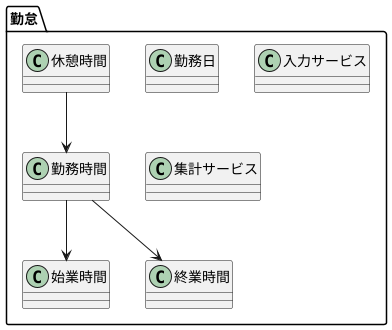 @startuml
package 勤怠 {
  class 勤務日 {
   }
  class 始業時間 {
    }
  class 終業時間 {
    }
  class 入力サービス {
    }
  class 集計サービス {
    }
  class 勤務時間 {
    }
  class 終業時間 {
    }
  class 休憩時間 {
    }
勤務時間 -d-> 始業時間
勤務時間 -d-> 終業時間
休憩時間 -d-> 勤務時間
  }
@enduml
